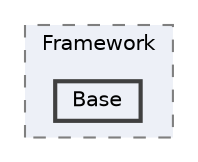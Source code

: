 digraph "C:/Users/adenf/RiderProjects/Openlabs.Mgcxm/Openlabs.Mgcxm/Common/Framework/Base"
{
 // LATEX_PDF_SIZE
  bgcolor="transparent";
  edge [fontname=Helvetica,fontsize=10,labelfontname=Helvetica,labelfontsize=10];
  node [fontname=Helvetica,fontsize=10,shape=box,height=0.2,width=0.4];
  compound=true
  subgraph clusterdir_c84d136ca8edea3b15323efb6dccc278 {
    graph [ bgcolor="#edf0f7", pencolor="grey50", label="Framework", fontname=Helvetica,fontsize=10 style="filled,dashed", URL="dir_c84d136ca8edea3b15323efb6dccc278.html",tooltip=""]
  dir_bdaaba038e7d3e184a8abb8246f8d186 [label="Base", fillcolor="#edf0f7", color="grey25", style="filled,bold", URL="dir_bdaaba038e7d3e184a8abb8246f8d186.html",tooltip=""];
  }
}
